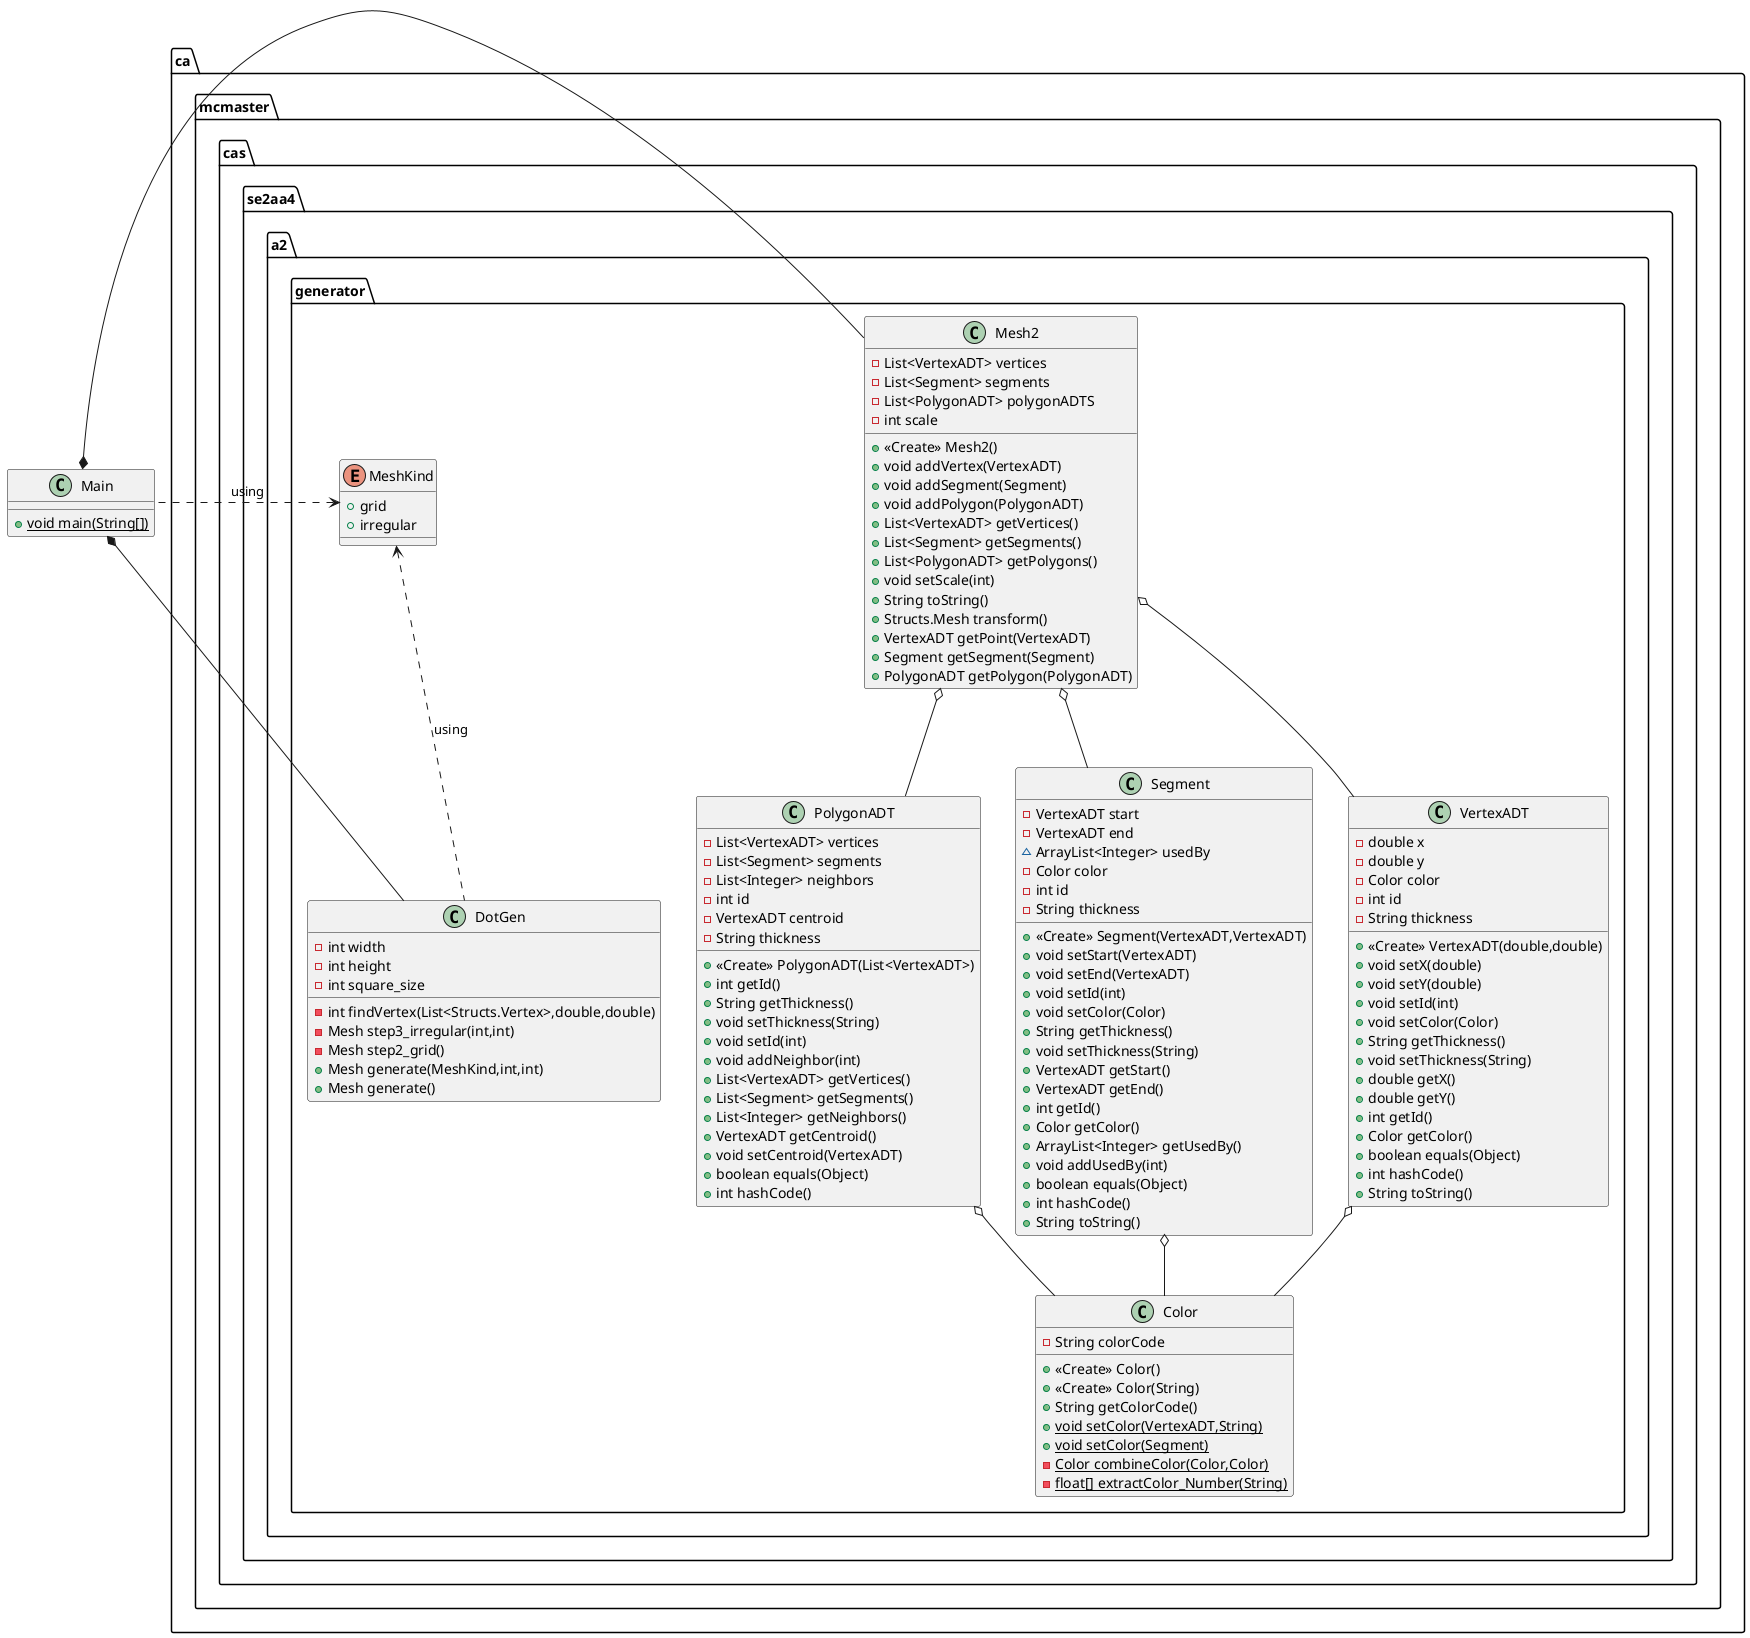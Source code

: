 @startuml
class ca.mcmaster.cas.se2aa4.a2.generator.PolygonADT {
- List<VertexADT> vertices
- List<Segment> segments
- List<Integer> neighbors
- int id
- VertexADT centroid
- String thickness
+ <<Create>> PolygonADT(List<VertexADT>)
+ int getId()
+ String getThickness()
+ void setThickness(String)
+ void setId(int)
+ void addNeighbor(int)
+ List<VertexADT> getVertices()
+ List<Segment> getSegments()
+ List<Integer> getNeighbors()
+ VertexADT getCentroid()
+ void setCentroid(VertexADT)
+ boolean equals(Object)
+ int hashCode()
}
class Main {
+ {static} void main(String[])
}
class ca.mcmaster.cas.se2aa4.a2.generator.Segment {
- VertexADT start
- VertexADT end
~ ArrayList<Integer> usedBy
- Color color
- int id
- String thickness
+ <<Create>> Segment(VertexADT,VertexADT)
+ void setStart(VertexADT)
+ void setEnd(VertexADT)
+ void setId(int)
+ void setColor(Color)
+ String getThickness()
+ void setThickness(String)
+ VertexADT getStart()
+ VertexADT getEnd()
+ int getId()
+ Color getColor()
+ ArrayList<Integer> getUsedBy()
+ void addUsedBy(int)
+ boolean equals(Object)
+ int hashCode()
+ String toString()
}
class ca.mcmaster.cas.se2aa4.a2.generator.Color {
- String colorCode
+ <<Create>> Color()
+ <<Create>> Color(String)
+ String getColorCode()
+ {static} void setColor(VertexADT,String)
+ {static} void setColor(Segment)
- {static} Color combineColor(Color,Color)
- {static} float[] extractColor_Number(String)
}
class ca.mcmaster.cas.se2aa4.a2.generator.VertexADT {
- double x
- double y
- Color color
- int id
- String thickness
+ <<Create>> VertexADT(double,double)
+ void setX(double)
+ void setY(double)
+ void setId(int)
+ void setColor(Color)
+ String getThickness()
+ void setThickness(String)
+ double getX()
+ double getY()
+ int getId()
+ Color getColor()
+ boolean equals(Object)
+ int hashCode()
+ String toString()
}
class ca.mcmaster.cas.se2aa4.a2.generator.Mesh2 {
- List<VertexADT> vertices
- List<Segment> segments
- List<PolygonADT> polygonADTS
- int scale
+ <<Create>> Mesh2()
+ void addVertex(VertexADT)
+ void addSegment(Segment)
+ void addPolygon(PolygonADT)
+ List<VertexADT> getVertices()
+ List<Segment> getSegments()
+ List<PolygonADT> getPolygons()
+ void setScale(int)
+ String toString()
+ Structs.Mesh transform()
+ VertexADT getPoint(VertexADT)
+ Segment getSegment(Segment)
+ PolygonADT getPolygon(PolygonADT)
}
class ca.mcmaster.cas.se2aa4.a2.generator.DotGen {
- int width
- int height
- int square_size
- int findVertex(List<Structs.Vertex>,double,double)
- Mesh step3_irregular(int,int)
- Mesh step2_grid()
+ Mesh generate(MeshKind,int,int)
+ Mesh generate()
}
enum ca.mcmaster.cas.se2aa4.a2.generator.MeshKind {
+  grid
+  irregular
}
Main *-- ca.mcmaster.cas.se2aa4.a2.generator.DotGen
Main *-- ca.mcmaster.cas.se2aa4.a2.generator.Mesh2
ca.mcmaster.cas.se2aa4.a2.generator.Mesh2 o-- ca.mcmaster.cas.se2aa4.a2.generator.VertexADT
ca.mcmaster.cas.se2aa4.a2.generator.Mesh2 o-- ca.mcmaster.cas.se2aa4.a2.generator.Segment
ca.mcmaster.cas.se2aa4.a2.generator.Mesh2 o-- ca.mcmaster.cas.se2aa4.a2.generator.PolygonADT
ca.mcmaster.cas.se2aa4.a2.generator.VertexADT o-- ca.mcmaster.cas.se2aa4.a2.generator.Color
ca.mcmaster.cas.se2aa4.a2.generator.Segment o-- ca.mcmaster.cas.se2aa4.a2.generator.Color
ca.mcmaster.cas.se2aa4.a2.generator.PolygonADT o-- ca.mcmaster.cas.se2aa4.a2.generator.Color
ca.mcmaster.cas.se2aa4.a2.generator.MeshKind<..ca.mcmaster.cas.se2aa4.a2.generator.DotGen:using
ca.mcmaster.cas.se2aa4.a2.generator.MeshKind<..Main:using
@enduml